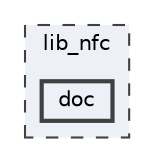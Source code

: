 digraph "lib_nfc/doc"
{
 // LATEX_PDF_SIZE
  bgcolor="transparent";
  edge [fontname=Helvetica,fontsize=10,labelfontname=Helvetica,labelfontsize=10];
  node [fontname=Helvetica,fontsize=10,shape=box,height=0.2,width=0.4];
  compound=true
  subgraph clusterdir_33443b53ab8d11bf4bdfbdd707ebeb5c {
    graph [ bgcolor="#edf0f7", pencolor="grey25", label="lib_nfc", fontname=Helvetica,fontsize=10 style="filled,dashed", URL="dir_33443b53ab8d11bf4bdfbdd707ebeb5c.html",tooltip=""]
  dir_8cb0d6b8984453253ef92d897ac2ccd9 [label="doc", fillcolor="#edf0f7", color="grey25", style="filled,bold", URL="dir_8cb0d6b8984453253ef92d897ac2ccd9.html",tooltip=""];
  }
}

